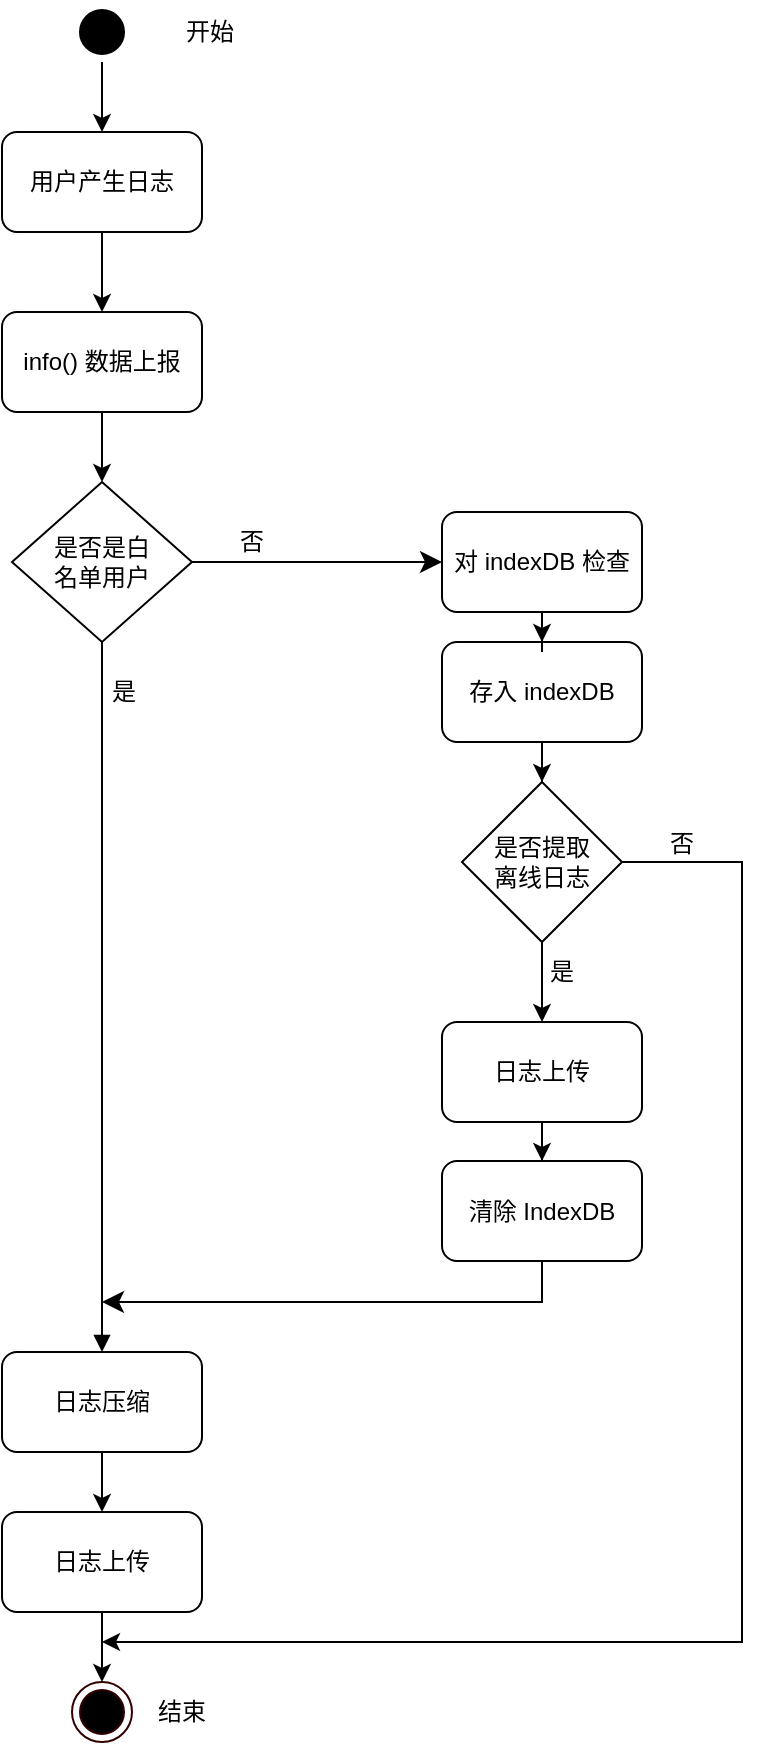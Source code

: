 <mxfile version="21.3.3" type="github">
  <diagram name="第 1 页" id="IT4s2EiO6ka8GxfyGY2X">
    <mxGraphModel dx="984" dy="610" grid="1" gridSize="10" guides="1" tooltips="1" connect="1" arrows="1" fold="1" page="1" pageScale="1" pageWidth="827" pageHeight="1169" math="0" shadow="0">
      <root>
        <mxCell id="0" />
        <mxCell id="1" parent="0" />
        <mxCell id="2stltuO-EHjp4fbqWveh-1" value="用户产生日志" style="rounded=1;whiteSpace=wrap;html=1;" parent="1" vertex="1">
          <mxGeometry x="280" y="85" width="100" height="50" as="geometry" />
        </mxCell>
        <mxCell id="2stltuO-EHjp4fbqWveh-2" value="info() 数据上报" style="rounded=1;whiteSpace=wrap;html=1;" parent="1" vertex="1">
          <mxGeometry x="280" y="175" width="100" height="50" as="geometry" />
        </mxCell>
        <mxCell id="2stltuO-EHjp4fbqWveh-3" value="是否是白&lt;br&gt;名单用户" style="rhombus;whiteSpace=wrap;html=1;" parent="1" vertex="1">
          <mxGeometry x="285" y="260" width="90" height="80" as="geometry" />
        </mxCell>
        <mxCell id="2stltuO-EHjp4fbqWveh-7" value="清除 IndexDB" style="rounded=1;whiteSpace=wrap;html=1;" parent="1" vertex="1">
          <mxGeometry x="500" y="599.5" width="100" height="50" as="geometry" />
        </mxCell>
        <mxCell id="2stltuO-EHjp4fbqWveh-30" value="" style="edgeStyle=orthogonalEdgeStyle;rounded=0;orthogonalLoop=1;jettySize=auto;html=1;" parent="1" source="2stltuO-EHjp4fbqWveh-8" target="Q-PgKzAsWuu9IqyVDojN-1" edge="1">
          <mxGeometry relative="1" as="geometry">
            <mxPoint x="550" y="435" as="targetPoint" />
          </mxGeometry>
        </mxCell>
        <mxCell id="2stltuO-EHjp4fbqWveh-8" value="存入 indexDB" style="rounded=1;whiteSpace=wrap;html=1;" parent="1" vertex="1">
          <mxGeometry x="500" y="340" width="100" height="50" as="geometry" />
        </mxCell>
        <mxCell id="2stltuO-EHjp4fbqWveh-11" value="" style="endArrow=classic;html=1;rounded=0;" parent="1" source="2stltuO-EHjp4fbqWveh-1" target="2stltuO-EHjp4fbqWveh-2" edge="1">
          <mxGeometry width="50" height="50" relative="1" as="geometry">
            <mxPoint x="310" y="390" as="sourcePoint" />
            <mxPoint x="360" y="340" as="targetPoint" />
          </mxGeometry>
        </mxCell>
        <mxCell id="2stltuO-EHjp4fbqWveh-12" value="" style="endArrow=classic;html=1;rounded=0;" parent="1" source="2stltuO-EHjp4fbqWveh-2" target="2stltuO-EHjp4fbqWveh-3" edge="1">
          <mxGeometry width="50" height="50" relative="1" as="geometry">
            <mxPoint x="510" y="330" as="sourcePoint" />
            <mxPoint x="560" y="280" as="targetPoint" />
          </mxGeometry>
        </mxCell>
        <mxCell id="2stltuO-EHjp4fbqWveh-13" value="" style="edgeStyle=elbowEdgeStyle;elbow=horizontal;endArrow=classic;html=1;curved=0;rounded=0;endSize=8;startSize=8;exitX=1;exitY=0.5;exitDx=0;exitDy=0;entryX=0;entryY=0.5;entryDx=0;entryDy=0;" parent="1" source="2stltuO-EHjp4fbqWveh-3" target="2stltuO-EHjp4fbqWveh-35" edge="1">
          <mxGeometry width="50" height="50" relative="1" as="geometry">
            <mxPoint x="510" y="330" as="sourcePoint" />
            <mxPoint x="560" y="280" as="targetPoint" />
            <Array as="points">
              <mxPoint x="460" y="260" />
            </Array>
          </mxGeometry>
        </mxCell>
        <mxCell id="2stltuO-EHjp4fbqWveh-17" value="日志压缩" style="rounded=1;whiteSpace=wrap;html=1;" parent="1" vertex="1">
          <mxGeometry x="280" y="695" width="100" height="50" as="geometry" />
        </mxCell>
        <mxCell id="2stltuO-EHjp4fbqWveh-20" value="" style="endArrow=classic;html=1;rounded=0;entryX=0.5;entryY=0;entryDx=0;entryDy=0;" parent="1" source="2stltuO-EHjp4fbqWveh-17" target="2stltuO-EHjp4fbqWveh-39" edge="1">
          <mxGeometry width="50" height="50" relative="1" as="geometry">
            <mxPoint x="510" y="530" as="sourcePoint" />
            <mxPoint x="560" y="480" as="targetPoint" />
          </mxGeometry>
        </mxCell>
        <mxCell id="2stltuO-EHjp4fbqWveh-21" value="" style="html=1;verticalAlign=bottom;endArrow=block;rounded=0;" parent="1" source="2stltuO-EHjp4fbqWveh-3" target="2stltuO-EHjp4fbqWveh-17" edge="1">
          <mxGeometry x="-0.003" width="80" relative="1" as="geometry">
            <mxPoint x="290" y="370" as="sourcePoint" />
            <mxPoint x="340" y="510" as="targetPoint" />
            <mxPoint as="offset" />
          </mxGeometry>
        </mxCell>
        <mxCell id="2stltuO-EHjp4fbqWveh-33" value="" style="edgeStyle=orthogonalEdgeStyle;rounded=0;orthogonalLoop=1;jettySize=auto;html=1;exitX=0.5;exitY=1;exitDx=0;exitDy=0;" parent="1" source="Q-PgKzAsWuu9IqyVDojN-1" target="2stltuO-EHjp4fbqWveh-31" edge="1">
          <mxGeometry relative="1" as="geometry">
            <mxPoint x="550" y="485" as="sourcePoint" />
          </mxGeometry>
        </mxCell>
        <mxCell id="2stltuO-EHjp4fbqWveh-34" value="" style="edgeStyle=orthogonalEdgeStyle;rounded=0;orthogonalLoop=1;jettySize=auto;html=1;" parent="1" source="2stltuO-EHjp4fbqWveh-31" target="2stltuO-EHjp4fbqWveh-7" edge="1">
          <mxGeometry relative="1" as="geometry" />
        </mxCell>
        <mxCell id="2stltuO-EHjp4fbqWveh-31" value="日志上传" style="rounded=1;whiteSpace=wrap;html=1;" parent="1" vertex="1">
          <mxGeometry x="500" y="530" width="100" height="50" as="geometry" />
        </mxCell>
        <mxCell id="2stltuO-EHjp4fbqWveh-36" value="" style="edgeStyle=orthogonalEdgeStyle;rounded=0;orthogonalLoop=1;jettySize=auto;html=1;" parent="1" source="2stltuO-EHjp4fbqWveh-35" target="2stltuO-EHjp4fbqWveh-8" edge="1">
          <mxGeometry relative="1" as="geometry" />
        </mxCell>
        <mxCell id="2stltuO-EHjp4fbqWveh-35" value="对 indexDB 检查" style="rounded=1;whiteSpace=wrap;html=1;" parent="1" vertex="1">
          <mxGeometry x="500" y="275" width="100" height="50" as="geometry" />
        </mxCell>
        <mxCell id="2stltuO-EHjp4fbqWveh-38" value="" style="edgeStyle=segmentEdgeStyle;endArrow=classic;html=1;curved=0;rounded=0;endSize=8;startSize=8;exitX=0.5;exitY=1;exitDx=0;exitDy=0;" parent="1" source="2stltuO-EHjp4fbqWveh-7" edge="1">
          <mxGeometry width="50" height="50" relative="1" as="geometry">
            <mxPoint x="390" y="520" as="sourcePoint" />
            <mxPoint x="330" y="670" as="targetPoint" />
            <Array as="points">
              <mxPoint x="550" y="670" />
              <mxPoint x="330" y="670" />
            </Array>
          </mxGeometry>
        </mxCell>
        <mxCell id="2stltuO-EHjp4fbqWveh-40" value="" style="edgeStyle=orthogonalEdgeStyle;rounded=0;orthogonalLoop=1;jettySize=auto;html=1;" parent="1" source="2stltuO-EHjp4fbqWveh-39" edge="1">
          <mxGeometry relative="1" as="geometry">
            <mxPoint x="330" y="860" as="targetPoint" />
          </mxGeometry>
        </mxCell>
        <mxCell id="2stltuO-EHjp4fbqWveh-39" value="日志上传" style="rounded=1;whiteSpace=wrap;html=1;" parent="1" vertex="1">
          <mxGeometry x="280" y="775" width="100" height="50" as="geometry" />
        </mxCell>
        <mxCell id="2stltuO-EHjp4fbqWveh-45" value="" style="edgeStyle=orthogonalEdgeStyle;rounded=0;orthogonalLoop=1;jettySize=auto;html=1;" parent="1" source="2stltuO-EHjp4fbqWveh-41" target="2stltuO-EHjp4fbqWveh-1" edge="1">
          <mxGeometry relative="1" as="geometry" />
        </mxCell>
        <mxCell id="2stltuO-EHjp4fbqWveh-41" value="" style="ellipse;shape=startState;fillColor=#000000;strokeColor=#000000;" parent="1" vertex="1">
          <mxGeometry x="315" y="20" width="30" height="30" as="geometry" />
        </mxCell>
        <mxCell id="2stltuO-EHjp4fbqWveh-44" value="开始" style="text;html=1;strokeColor=none;fillColor=none;align=center;verticalAlign=middle;whiteSpace=wrap;rounded=0;" parent="1" vertex="1">
          <mxGeometry x="354" y="20" width="60" height="30" as="geometry" />
        </mxCell>
        <mxCell id="2stltuO-EHjp4fbqWveh-46" value="" style="ellipse;shape=endState;fillColor=#000000;strokeColor=#330000;" parent="1" vertex="1">
          <mxGeometry x="315" y="860" width="30" height="30" as="geometry" />
        </mxCell>
        <mxCell id="2stltuO-EHjp4fbqWveh-47" value="结束" style="text;html=1;strokeColor=none;fillColor=none;align=center;verticalAlign=middle;whiteSpace=wrap;rounded=0;" parent="1" vertex="1">
          <mxGeometry x="340" y="860" width="60" height="30" as="geometry" />
        </mxCell>
        <mxCell id="Q-PgKzAsWuu9IqyVDojN-1" value="是否提取&lt;br&gt;离线日志" style="rhombus;whiteSpace=wrap;html=1;" parent="1" vertex="1">
          <mxGeometry x="510" y="410" width="80" height="80" as="geometry" />
        </mxCell>
        <mxCell id="Q-PgKzAsWuu9IqyVDojN-7" value="" style="endArrow=classic;html=1;rounded=0;exitX=1;exitY=0.5;exitDx=0;exitDy=0;" parent="1" source="Q-PgKzAsWuu9IqyVDojN-1" edge="1">
          <mxGeometry width="50" height="50" relative="1" as="geometry">
            <mxPoint x="220" y="630" as="sourcePoint" />
            <mxPoint x="330" y="840" as="targetPoint" />
            <Array as="points">
              <mxPoint x="650" y="450" />
              <mxPoint x="650" y="840" />
              <mxPoint x="330" y="840" />
            </Array>
          </mxGeometry>
        </mxCell>
        <mxCell id="i-Zo4dr6lKSxkBWPfQ35-1" value="否" style="text;html=1;strokeColor=none;fillColor=none;align=center;verticalAlign=middle;whiteSpace=wrap;rounded=0;" vertex="1" parent="1">
          <mxGeometry x="375" y="275" width="60" height="30" as="geometry" />
        </mxCell>
        <mxCell id="i-Zo4dr6lKSxkBWPfQ35-2" value="是" style="text;html=1;strokeColor=none;fillColor=none;align=center;verticalAlign=middle;whiteSpace=wrap;rounded=0;" vertex="1" parent="1">
          <mxGeometry x="311" y="350" width="60" height="30" as="geometry" />
        </mxCell>
        <mxCell id="i-Zo4dr6lKSxkBWPfQ35-3" value="否" style="text;html=1;strokeColor=none;fillColor=none;align=center;verticalAlign=middle;whiteSpace=wrap;rounded=0;" vertex="1" parent="1">
          <mxGeometry x="590" y="426" width="60" height="30" as="geometry" />
        </mxCell>
        <mxCell id="i-Zo4dr6lKSxkBWPfQ35-4" value="是" style="text;html=1;strokeColor=none;fillColor=none;align=center;verticalAlign=middle;whiteSpace=wrap;rounded=0;" vertex="1" parent="1">
          <mxGeometry x="530" y="490" width="60" height="30" as="geometry" />
        </mxCell>
      </root>
    </mxGraphModel>
  </diagram>
</mxfile>
